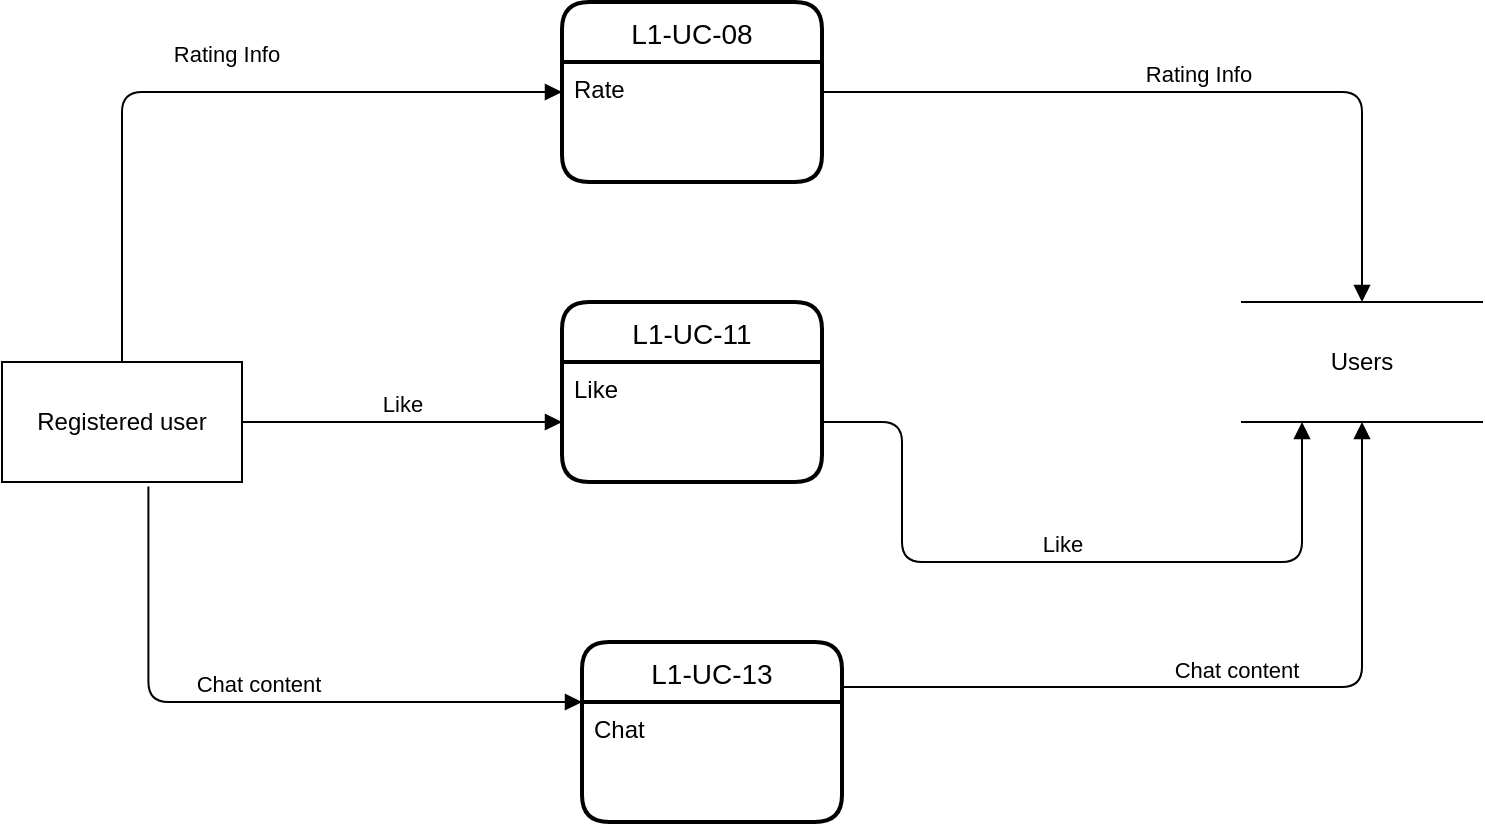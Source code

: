 <mxfile version="14.9.0" type="device"><diagram id="e-LvmaaRQ1o1UwDcIFoN" name="Page-1"><mxGraphModel dx="1038" dy="489" grid="1" gridSize="10" guides="1" tooltips="1" connect="1" arrows="1" fold="1" page="1" pageScale="1" pageWidth="827" pageHeight="1169" math="0" shadow="0"><root><mxCell id="0"/><mxCell id="1" parent="0"/><mxCell id="XBHnfgiYZllUr9-0c7ty-1" value="Registered user" style="rounded=0;whiteSpace=wrap;html=1;" parent="1" vertex="1"><mxGeometry x="40" y="220" width="120" height="60" as="geometry"/></mxCell><mxCell id="XBHnfgiYZllUr9-0c7ty-2" value="Users" style="shape=partialRectangle;whiteSpace=wrap;html=1;left=0;right=0;fillColor=none;" parent="1" vertex="1"><mxGeometry x="660" y="190" width="120" height="60" as="geometry"/></mxCell><mxCell id="XBHnfgiYZllUr9-0c7ty-3" value="L1-UC-13" style="swimlane;childLayout=stackLayout;horizontal=1;startSize=30;horizontalStack=0;rounded=1;fontSize=14;fontStyle=0;strokeWidth=2;resizeParent=0;resizeLast=1;shadow=0;dashed=0;align=center;" parent="1" vertex="1"><mxGeometry x="330" y="360" width="130" height="90" as="geometry"/></mxCell><mxCell id="XBHnfgiYZllUr9-0c7ty-23" value="Chat" style="align=left;strokeColor=none;fillColor=none;spacingLeft=4;fontSize=12;verticalAlign=top;resizable=0;rotatable=0;part=1;" parent="XBHnfgiYZllUr9-0c7ty-3" vertex="1"><mxGeometry y="30" width="130" height="60" as="geometry"/></mxCell><mxCell id="XBHnfgiYZllUr9-0c7ty-5" value="L1-UC-11" style="swimlane;childLayout=stackLayout;horizontal=1;startSize=30;horizontalStack=0;rounded=1;fontSize=14;fontStyle=0;strokeWidth=2;resizeParent=0;resizeLast=1;shadow=0;dashed=0;align=center;" parent="1" vertex="1"><mxGeometry x="320" y="190" width="130" height="90" as="geometry"/></mxCell><mxCell id="XBHnfgiYZllUr9-0c7ty-6" value="Like" style="align=left;strokeColor=none;fillColor=none;spacingLeft=4;fontSize=12;verticalAlign=top;resizable=0;rotatable=0;part=1;" parent="XBHnfgiYZllUr9-0c7ty-5" vertex="1"><mxGeometry y="30" width="130" height="60" as="geometry"/></mxCell><mxCell id="XBHnfgiYZllUr9-0c7ty-7" value="L1-UC-08" style="swimlane;childLayout=stackLayout;horizontal=1;startSize=30;horizontalStack=0;rounded=1;fontSize=14;fontStyle=0;strokeWidth=2;resizeParent=0;resizeLast=1;shadow=0;dashed=0;align=center;" parent="1" vertex="1"><mxGeometry x="320" y="40" width="130" height="90" as="geometry"/></mxCell><mxCell id="XBHnfgiYZllUr9-0c7ty-8" value="Rate" style="align=left;strokeColor=none;fillColor=none;spacingLeft=4;fontSize=12;verticalAlign=top;resizable=0;rotatable=0;part=1;" parent="XBHnfgiYZllUr9-0c7ty-7" vertex="1"><mxGeometry y="30" width="130" height="60" as="geometry"/></mxCell><mxCell id="XBHnfgiYZllUr9-0c7ty-9" value="Rating Info" style="html=1;verticalAlign=bottom;endArrow=block;exitX=0.5;exitY=0;exitDx=0;exitDy=0;entryX=0;entryY=0.25;entryDx=0;entryDy=0;edgeStyle=orthogonalEdgeStyle;" parent="1" source="XBHnfgiYZllUr9-0c7ty-1" target="XBHnfgiYZllUr9-0c7ty-8" edge="1"><mxGeometry x="0.051" y="11" width="80" relative="1" as="geometry"><mxPoint x="100" y="130" as="sourcePoint"/><mxPoint x="180" y="130" as="targetPoint"/><mxPoint y="1" as="offset"/></mxGeometry></mxCell><mxCell id="XBHnfgiYZllUr9-0c7ty-10" value="Rating Info" style="html=1;verticalAlign=bottom;endArrow=block;exitX=1;exitY=0.25;exitDx=0;exitDy=0;entryX=0.5;entryY=0;entryDx=0;entryDy=0;edgeStyle=orthogonalEdgeStyle;" parent="1" source="XBHnfgiYZllUr9-0c7ty-8" target="XBHnfgiYZllUr9-0c7ty-2" edge="1"><mxGeometry width="80" relative="1" as="geometry"><mxPoint x="520" y="155" as="sourcePoint"/><mxPoint x="740" y="20" as="targetPoint"/></mxGeometry></mxCell><mxCell id="XBHnfgiYZllUr9-0c7ty-11" value="Like" style="html=1;verticalAlign=bottom;endArrow=block;exitX=1;exitY=0.5;exitDx=0;exitDy=0;entryX=0;entryY=0.5;entryDx=0;entryDy=0;" parent="1" source="XBHnfgiYZllUr9-0c7ty-1" target="XBHnfgiYZllUr9-0c7ty-6" edge="1"><mxGeometry width="80" relative="1" as="geometry"><mxPoint x="110" y="230" as="sourcePoint"/><mxPoint x="330" y="95" as="targetPoint"/></mxGeometry></mxCell><mxCell id="XBHnfgiYZllUr9-0c7ty-13" value="Like" style="html=1;verticalAlign=bottom;endArrow=block;exitX=1;exitY=0.5;exitDx=0;exitDy=0;entryX=0.25;entryY=1;entryDx=0;entryDy=0;edgeStyle=orthogonalEdgeStyle;" parent="1" source="XBHnfgiYZllUr9-0c7ty-6" target="XBHnfgiYZllUr9-0c7ty-2" edge="1"><mxGeometry width="80" relative="1" as="geometry"><mxPoint x="490" y="340" as="sourcePoint"/><mxPoint x="650" y="340" as="targetPoint"/><Array as="points"><mxPoint x="490" y="250"/><mxPoint x="490" y="320"/><mxPoint x="690" y="320"/></Array></mxGeometry></mxCell><mxCell id="XBHnfgiYZllUr9-0c7ty-14" value="Chat content" style="html=1;verticalAlign=bottom;endArrow=block;exitX=0.61;exitY=1.037;exitDx=0;exitDy=0;exitPerimeter=0;edgeStyle=orthogonalEdgeStyle;" parent="1" source="XBHnfgiYZllUr9-0c7ty-1" edge="1"><mxGeometry width="80" relative="1" as="geometry"><mxPoint x="140" y="390" as="sourcePoint"/><mxPoint x="330" y="390" as="targetPoint"/><Array as="points"><mxPoint x="113" y="390"/><mxPoint x="330" y="390"/></Array></mxGeometry></mxCell><mxCell id="XBHnfgiYZllUr9-0c7ty-18" value="Chat content" style="html=1;verticalAlign=bottom;endArrow=block;entryX=0.5;entryY=1;entryDx=0;entryDy=0;edgeStyle=orthogonalEdgeStyle;exitX=1;exitY=0.25;exitDx=0;exitDy=0;" parent="1" source="XBHnfgiYZllUr9-0c7ty-3" target="XBHnfgiYZllUr9-0c7ty-2" edge="1"><mxGeometry width="80" relative="1" as="geometry"><mxPoint x="480" y="370" as="sourcePoint"/><mxPoint x="600" y="518" as="targetPoint"/><Array as="points"><mxPoint x="720" y="383"/></Array></mxGeometry></mxCell></root></mxGraphModel></diagram></mxfile>